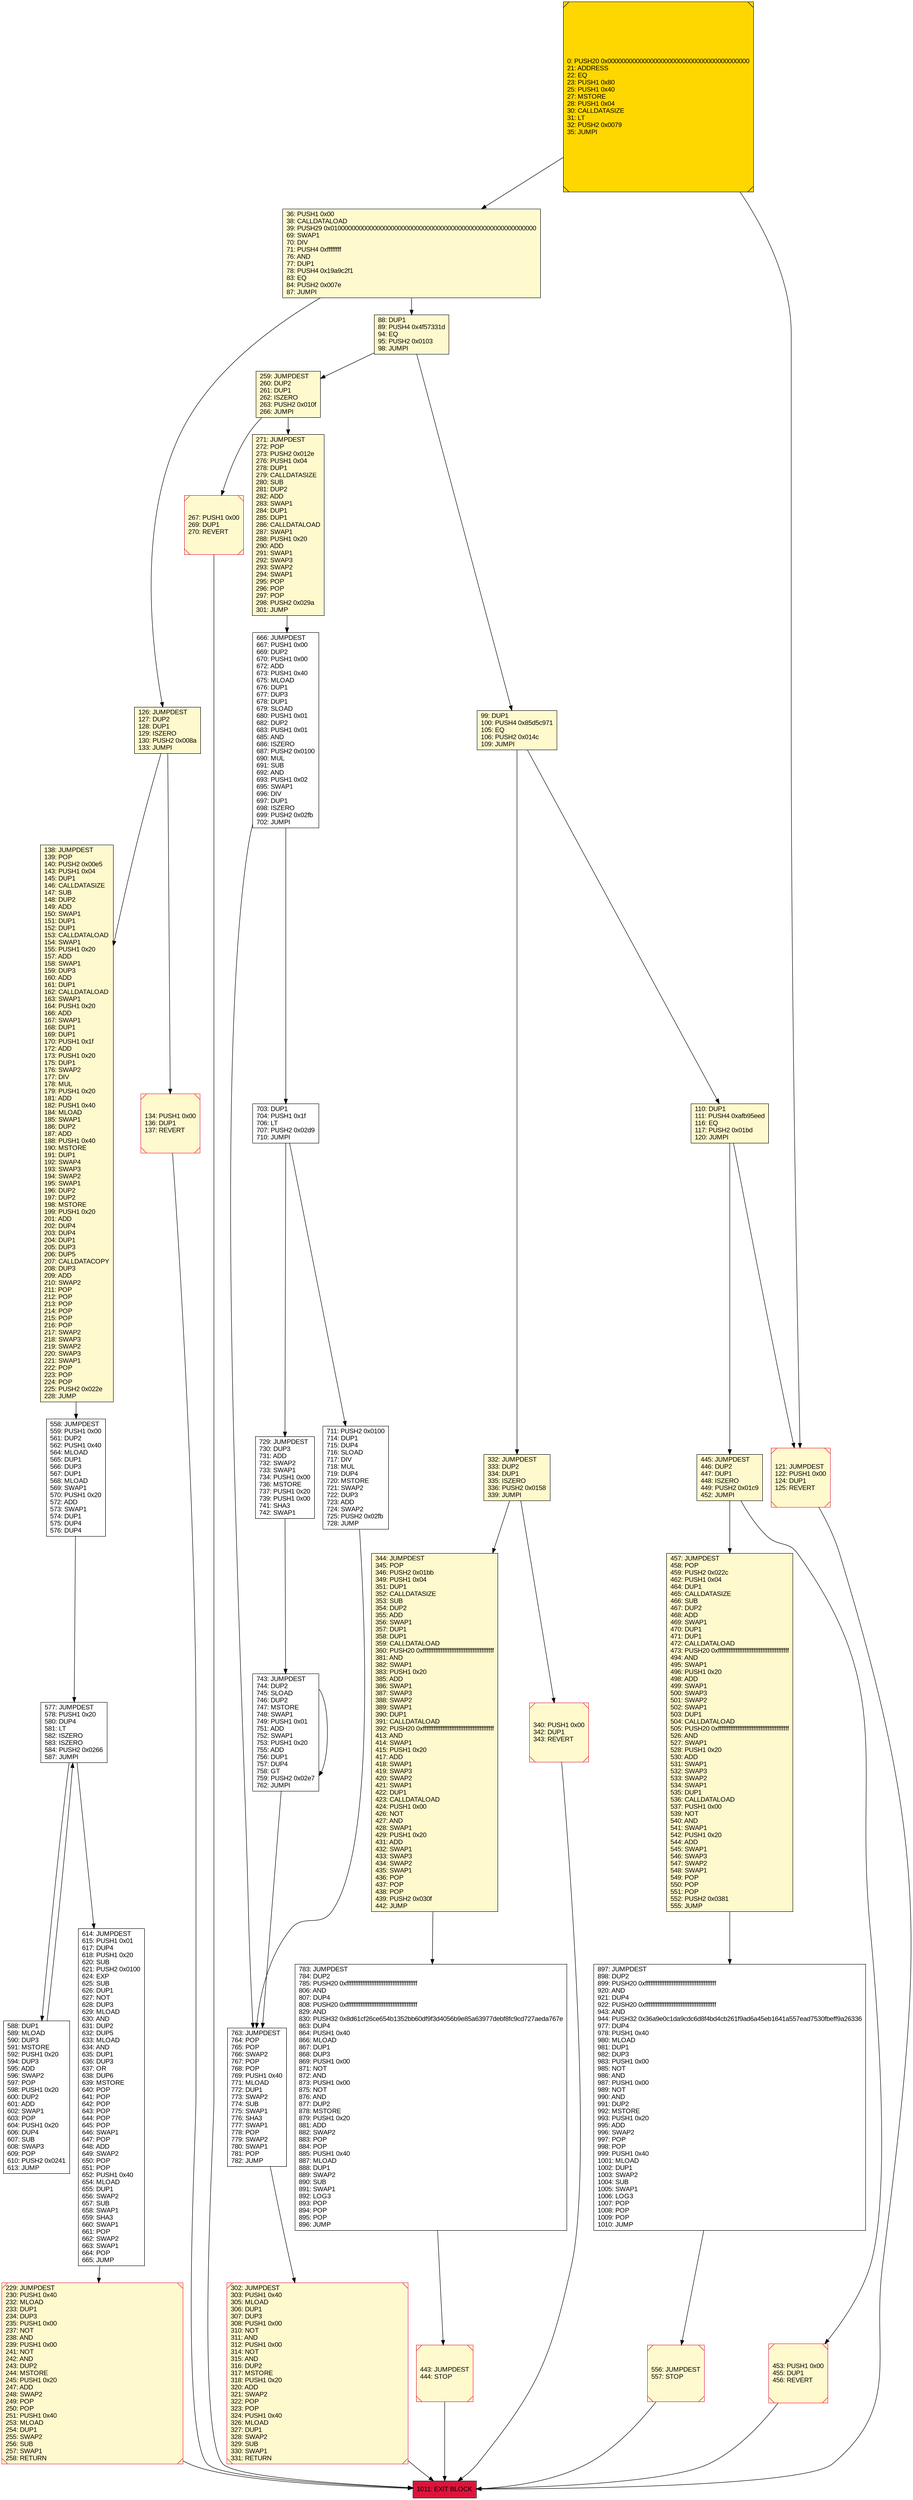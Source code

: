 digraph G {
bgcolor=transparent rankdir=UD;
node [shape=box style=filled color=black fillcolor=white fontname=arial fontcolor=black];
729 [label="729: JUMPDEST\l730: DUP3\l731: ADD\l732: SWAP2\l733: SWAP1\l734: PUSH1 0x00\l736: MSTORE\l737: PUSH1 0x20\l739: PUSH1 0x00\l741: SHA3\l742: SWAP1\l" ];
0 [label="0: PUSH20 0x0000000000000000000000000000000000000000\l21: ADDRESS\l22: EQ\l23: PUSH1 0x80\l25: PUSH1 0x40\l27: MSTORE\l28: PUSH1 0x04\l30: CALLDATASIZE\l31: LT\l32: PUSH2 0x0079\l35: JUMPI\l" fillcolor=lemonchiffon shape=Msquare fillcolor=gold ];
783 [label="783: JUMPDEST\l784: DUP2\l785: PUSH20 0xffffffffffffffffffffffffffffffffffffffff\l806: AND\l807: DUP4\l808: PUSH20 0xffffffffffffffffffffffffffffffffffffffff\l829: AND\l830: PUSH32 0x8d61cf26ce654b1352bb60df9f3d4056b9e85a63977debf8fc9cd727aeda767e\l863: DUP4\l864: PUSH1 0x40\l866: MLOAD\l867: DUP1\l868: DUP3\l869: PUSH1 0x00\l871: NOT\l872: AND\l873: PUSH1 0x00\l875: NOT\l876: AND\l877: DUP2\l878: MSTORE\l879: PUSH1 0x20\l881: ADD\l882: SWAP2\l883: POP\l884: POP\l885: PUSH1 0x40\l887: MLOAD\l888: DUP1\l889: SWAP2\l890: SUB\l891: SWAP1\l892: LOG3\l893: POP\l894: POP\l895: POP\l896: JUMP\l" ];
614 [label="614: JUMPDEST\l615: PUSH1 0x01\l617: DUP4\l618: PUSH1 0x20\l620: SUB\l621: PUSH2 0x0100\l624: EXP\l625: SUB\l626: DUP1\l627: NOT\l628: DUP3\l629: MLOAD\l630: AND\l631: DUP2\l632: DUP5\l633: MLOAD\l634: AND\l635: DUP1\l636: DUP3\l637: OR\l638: DUP6\l639: MSTORE\l640: POP\l641: POP\l642: POP\l643: POP\l644: POP\l645: POP\l646: SWAP1\l647: POP\l648: ADD\l649: SWAP2\l650: POP\l651: POP\l652: PUSH1 0x40\l654: MLOAD\l655: DUP1\l656: SWAP2\l657: SUB\l658: SWAP1\l659: SHA3\l660: SWAP1\l661: POP\l662: SWAP2\l663: SWAP1\l664: POP\l665: JUMP\l" ];
110 [label="110: DUP1\l111: PUSH4 0xafb95eed\l116: EQ\l117: PUSH2 0x01bd\l120: JUMPI\l" fillcolor=lemonchiffon ];
588 [label="588: DUP1\l589: MLOAD\l590: DUP3\l591: MSTORE\l592: PUSH1 0x20\l594: DUP3\l595: ADD\l596: SWAP2\l597: POP\l598: PUSH1 0x20\l600: DUP2\l601: ADD\l602: SWAP1\l603: POP\l604: PUSH1 0x20\l606: DUP4\l607: SUB\l608: SWAP3\l609: POP\l610: PUSH2 0x0241\l613: JUMP\l" ];
763 [label="763: JUMPDEST\l764: POP\l765: POP\l766: SWAP2\l767: POP\l768: POP\l769: PUSH1 0x40\l771: MLOAD\l772: DUP1\l773: SWAP2\l774: SUB\l775: SWAP1\l776: SHA3\l777: SWAP1\l778: POP\l779: SWAP2\l780: SWAP1\l781: POP\l782: JUMP\l" ];
445 [label="445: JUMPDEST\l446: DUP2\l447: DUP1\l448: ISZERO\l449: PUSH2 0x01c9\l452: JUMPI\l" fillcolor=lemonchiffon ];
666 [label="666: JUMPDEST\l667: PUSH1 0x00\l669: DUP2\l670: PUSH1 0x00\l672: ADD\l673: PUSH1 0x40\l675: MLOAD\l676: DUP1\l677: DUP3\l678: DUP1\l679: SLOAD\l680: PUSH1 0x01\l682: DUP2\l683: PUSH1 0x01\l685: AND\l686: ISZERO\l687: PUSH2 0x0100\l690: MUL\l691: SUB\l692: AND\l693: PUSH1 0x02\l695: SWAP1\l696: DIV\l697: DUP1\l698: ISZERO\l699: PUSH2 0x02fb\l702: JUMPI\l" ];
88 [label="88: DUP1\l89: PUSH4 0x4f57331d\l94: EQ\l95: PUSH2 0x0103\l98: JUMPI\l" fillcolor=lemonchiffon ];
138 [label="138: JUMPDEST\l139: POP\l140: PUSH2 0x00e5\l143: PUSH1 0x04\l145: DUP1\l146: CALLDATASIZE\l147: SUB\l148: DUP2\l149: ADD\l150: SWAP1\l151: DUP1\l152: DUP1\l153: CALLDATALOAD\l154: SWAP1\l155: PUSH1 0x20\l157: ADD\l158: SWAP1\l159: DUP3\l160: ADD\l161: DUP1\l162: CALLDATALOAD\l163: SWAP1\l164: PUSH1 0x20\l166: ADD\l167: SWAP1\l168: DUP1\l169: DUP1\l170: PUSH1 0x1f\l172: ADD\l173: PUSH1 0x20\l175: DUP1\l176: SWAP2\l177: DIV\l178: MUL\l179: PUSH1 0x20\l181: ADD\l182: PUSH1 0x40\l184: MLOAD\l185: SWAP1\l186: DUP2\l187: ADD\l188: PUSH1 0x40\l190: MSTORE\l191: DUP1\l192: SWAP4\l193: SWAP3\l194: SWAP2\l195: SWAP1\l196: DUP2\l197: DUP2\l198: MSTORE\l199: PUSH1 0x20\l201: ADD\l202: DUP4\l203: DUP4\l204: DUP1\l205: DUP3\l206: DUP5\l207: CALLDATACOPY\l208: DUP3\l209: ADD\l210: SWAP2\l211: POP\l212: POP\l213: POP\l214: POP\l215: POP\l216: POP\l217: SWAP2\l218: SWAP3\l219: SWAP2\l220: SWAP3\l221: SWAP1\l222: POP\l223: POP\l224: POP\l225: PUSH2 0x022e\l228: JUMP\l" fillcolor=lemonchiffon ];
271 [label="271: JUMPDEST\l272: POP\l273: PUSH2 0x012e\l276: PUSH1 0x04\l278: DUP1\l279: CALLDATASIZE\l280: SUB\l281: DUP2\l282: ADD\l283: SWAP1\l284: DUP1\l285: DUP1\l286: CALLDATALOAD\l287: SWAP1\l288: PUSH1 0x20\l290: ADD\l291: SWAP1\l292: SWAP3\l293: SWAP2\l294: SWAP1\l295: POP\l296: POP\l297: POP\l298: PUSH2 0x029a\l301: JUMP\l" fillcolor=lemonchiffon ];
457 [label="457: JUMPDEST\l458: POP\l459: PUSH2 0x022c\l462: PUSH1 0x04\l464: DUP1\l465: CALLDATASIZE\l466: SUB\l467: DUP2\l468: ADD\l469: SWAP1\l470: DUP1\l471: DUP1\l472: CALLDATALOAD\l473: PUSH20 0xffffffffffffffffffffffffffffffffffffffff\l494: AND\l495: SWAP1\l496: PUSH1 0x20\l498: ADD\l499: SWAP1\l500: SWAP3\l501: SWAP2\l502: SWAP1\l503: DUP1\l504: CALLDATALOAD\l505: PUSH20 0xffffffffffffffffffffffffffffffffffffffff\l526: AND\l527: SWAP1\l528: PUSH1 0x20\l530: ADD\l531: SWAP1\l532: SWAP3\l533: SWAP2\l534: SWAP1\l535: DUP1\l536: CALLDATALOAD\l537: PUSH1 0x00\l539: NOT\l540: AND\l541: SWAP1\l542: PUSH1 0x20\l544: ADD\l545: SWAP1\l546: SWAP3\l547: SWAP2\l548: SWAP1\l549: POP\l550: POP\l551: POP\l552: PUSH2 0x0381\l555: JUMP\l" fillcolor=lemonchiffon ];
897 [label="897: JUMPDEST\l898: DUP2\l899: PUSH20 0xffffffffffffffffffffffffffffffffffffffff\l920: AND\l921: DUP4\l922: PUSH20 0xffffffffffffffffffffffffffffffffffffffff\l943: AND\l944: PUSH32 0x36a9e0c1da9cdc6d8f4bd4cb261f9ad6a45eb1641a557ead7530fbeff9a26336\l977: DUP4\l978: PUSH1 0x40\l980: MLOAD\l981: DUP1\l982: DUP3\l983: PUSH1 0x00\l985: NOT\l986: AND\l987: PUSH1 0x00\l989: NOT\l990: AND\l991: DUP2\l992: MSTORE\l993: PUSH1 0x20\l995: ADD\l996: SWAP2\l997: POP\l998: POP\l999: PUSH1 0x40\l1001: MLOAD\l1002: DUP1\l1003: SWAP2\l1004: SUB\l1005: SWAP1\l1006: LOG3\l1007: POP\l1008: POP\l1009: POP\l1010: JUMP\l" ];
344 [label="344: JUMPDEST\l345: POP\l346: PUSH2 0x01bb\l349: PUSH1 0x04\l351: DUP1\l352: CALLDATASIZE\l353: SUB\l354: DUP2\l355: ADD\l356: SWAP1\l357: DUP1\l358: DUP1\l359: CALLDATALOAD\l360: PUSH20 0xffffffffffffffffffffffffffffffffffffffff\l381: AND\l382: SWAP1\l383: PUSH1 0x20\l385: ADD\l386: SWAP1\l387: SWAP3\l388: SWAP2\l389: SWAP1\l390: DUP1\l391: CALLDATALOAD\l392: PUSH20 0xffffffffffffffffffffffffffffffffffffffff\l413: AND\l414: SWAP1\l415: PUSH1 0x20\l417: ADD\l418: SWAP1\l419: SWAP3\l420: SWAP2\l421: SWAP1\l422: DUP1\l423: CALLDATALOAD\l424: PUSH1 0x00\l426: NOT\l427: AND\l428: SWAP1\l429: PUSH1 0x20\l431: ADD\l432: SWAP1\l433: SWAP3\l434: SWAP2\l435: SWAP1\l436: POP\l437: POP\l438: POP\l439: PUSH2 0x030f\l442: JUMP\l" fillcolor=lemonchiffon ];
453 [label="453: PUSH1 0x00\l455: DUP1\l456: REVERT\l" fillcolor=lemonchiffon shape=Msquare color=crimson ];
302 [label="302: JUMPDEST\l303: PUSH1 0x40\l305: MLOAD\l306: DUP1\l307: DUP3\l308: PUSH1 0x00\l310: NOT\l311: AND\l312: PUSH1 0x00\l314: NOT\l315: AND\l316: DUP2\l317: MSTORE\l318: PUSH1 0x20\l320: ADD\l321: SWAP2\l322: POP\l323: POP\l324: PUSH1 0x40\l326: MLOAD\l327: DUP1\l328: SWAP2\l329: SUB\l330: SWAP1\l331: RETURN\l" fillcolor=lemonchiffon shape=Msquare color=crimson ];
134 [label="134: PUSH1 0x00\l136: DUP1\l137: REVERT\l" fillcolor=lemonchiffon shape=Msquare color=crimson ];
332 [label="332: JUMPDEST\l333: DUP2\l334: DUP1\l335: ISZERO\l336: PUSH2 0x0158\l339: JUMPI\l" fillcolor=lemonchiffon ];
267 [label="267: PUSH1 0x00\l269: DUP1\l270: REVERT\l" fillcolor=lemonchiffon shape=Msquare color=crimson ];
126 [label="126: JUMPDEST\l127: DUP2\l128: DUP1\l129: ISZERO\l130: PUSH2 0x008a\l133: JUMPI\l" fillcolor=lemonchiffon ];
229 [label="229: JUMPDEST\l230: PUSH1 0x40\l232: MLOAD\l233: DUP1\l234: DUP3\l235: PUSH1 0x00\l237: NOT\l238: AND\l239: PUSH1 0x00\l241: NOT\l242: AND\l243: DUP2\l244: MSTORE\l245: PUSH1 0x20\l247: ADD\l248: SWAP2\l249: POP\l250: POP\l251: PUSH1 0x40\l253: MLOAD\l254: DUP1\l255: SWAP2\l256: SUB\l257: SWAP1\l258: RETURN\l" fillcolor=lemonchiffon shape=Msquare color=crimson ];
443 [label="443: JUMPDEST\l444: STOP\l" fillcolor=lemonchiffon shape=Msquare color=crimson ];
259 [label="259: JUMPDEST\l260: DUP2\l261: DUP1\l262: ISZERO\l263: PUSH2 0x010f\l266: JUMPI\l" fillcolor=lemonchiffon ];
577 [label="577: JUMPDEST\l578: PUSH1 0x20\l580: DUP4\l581: LT\l582: ISZERO\l583: ISZERO\l584: PUSH2 0x0266\l587: JUMPI\l" ];
711 [label="711: PUSH2 0x0100\l714: DUP1\l715: DUP4\l716: SLOAD\l717: DIV\l718: MUL\l719: DUP4\l720: MSTORE\l721: SWAP2\l722: DUP3\l723: ADD\l724: SWAP2\l725: PUSH2 0x02fb\l728: JUMP\l" ];
1011 [label="1011: EXIT BLOCK\l" fillcolor=crimson ];
703 [label="703: DUP1\l704: PUSH1 0x1f\l706: LT\l707: PUSH2 0x02d9\l710: JUMPI\l" ];
340 [label="340: PUSH1 0x00\l342: DUP1\l343: REVERT\l" fillcolor=lemonchiffon shape=Msquare color=crimson ];
556 [label="556: JUMPDEST\l557: STOP\l" fillcolor=lemonchiffon shape=Msquare color=crimson ];
743 [label="743: JUMPDEST\l744: DUP2\l745: SLOAD\l746: DUP2\l747: MSTORE\l748: SWAP1\l749: PUSH1 0x01\l751: ADD\l752: SWAP1\l753: PUSH1 0x20\l755: ADD\l756: DUP1\l757: DUP4\l758: GT\l759: PUSH2 0x02e7\l762: JUMPI\l" ];
121 [label="121: JUMPDEST\l122: PUSH1 0x00\l124: DUP1\l125: REVERT\l" fillcolor=lemonchiffon shape=Msquare color=crimson ];
99 [label="99: DUP1\l100: PUSH4 0x85d5c971\l105: EQ\l106: PUSH2 0x014c\l109: JUMPI\l" fillcolor=lemonchiffon ];
558 [label="558: JUMPDEST\l559: PUSH1 0x00\l561: DUP2\l562: PUSH1 0x40\l564: MLOAD\l565: DUP1\l566: DUP3\l567: DUP1\l568: MLOAD\l569: SWAP1\l570: PUSH1 0x20\l572: ADD\l573: SWAP1\l574: DUP1\l575: DUP4\l576: DUP4\l" ];
36 [label="36: PUSH1 0x00\l38: CALLDATALOAD\l39: PUSH29 0x0100000000000000000000000000000000000000000000000000000000\l69: SWAP1\l70: DIV\l71: PUSH4 0xffffffff\l76: AND\l77: DUP1\l78: PUSH4 0x19a9c2f1\l83: EQ\l84: PUSH2 0x007e\l87: JUMPI\l" fillcolor=lemonchiffon ];
743 -> 743;
340 -> 1011;
703 -> 711;
271 -> 666;
332 -> 344;
126 -> 134;
445 -> 457;
556 -> 1011;
558 -> 577;
121 -> 1011;
36 -> 126;
134 -> 1011;
99 -> 332;
302 -> 1011;
453 -> 1011;
267 -> 1011;
897 -> 556;
259 -> 267;
110 -> 445;
332 -> 340;
443 -> 1011;
229 -> 1011;
666 -> 763;
36 -> 88;
614 -> 229;
88 -> 99;
138 -> 558;
666 -> 703;
783 -> 443;
88 -> 259;
259 -> 271;
344 -> 783;
763 -> 302;
99 -> 110;
110 -> 121;
445 -> 453;
743 -> 763;
126 -> 138;
703 -> 729;
0 -> 36;
577 -> 614;
729 -> 743;
457 -> 897;
0 -> 121;
711 -> 763;
577 -> 588;
588 -> 577;
}